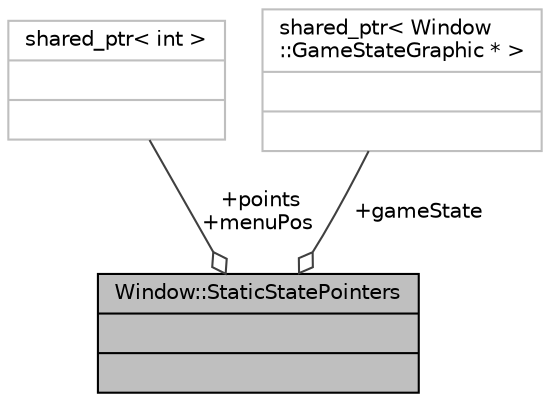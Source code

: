 digraph "Window::StaticStatePointers"
{
 // INTERACTIVE_SVG=YES
 // LATEX_PDF_SIZE
  bgcolor="transparent";
  edge [fontname="Helvetica",fontsize="10",labelfontname="Helvetica",labelfontsize="10"];
  node [fontname="Helvetica",fontsize="10",shape=record];
  Node1 [label="{Window::StaticStatePointers\n||}",height=0.2,width=0.4,color="black", fillcolor="grey75", style="filled", fontcolor="black",tooltip="Stores MenuState pointers."];
  Node2 -> Node1 [color="grey25",fontsize="10",style="solid",label=" +points\n+menuPos" ,arrowhead="odiamond",fontname="Helvetica"];
  Node2 [label="{shared_ptr\< int \>\n||}",height=0.2,width=0.4,color="grey75",tooltip=" "];
  Node3 -> Node1 [color="grey25",fontsize="10",style="solid",label=" +gameState" ,arrowhead="odiamond",fontname="Helvetica"];
  Node3 [label="{shared_ptr\< Window\l::GameStateGraphic * \>\n||}",height=0.2,width=0.4,color="grey75",tooltip=" "];
}
